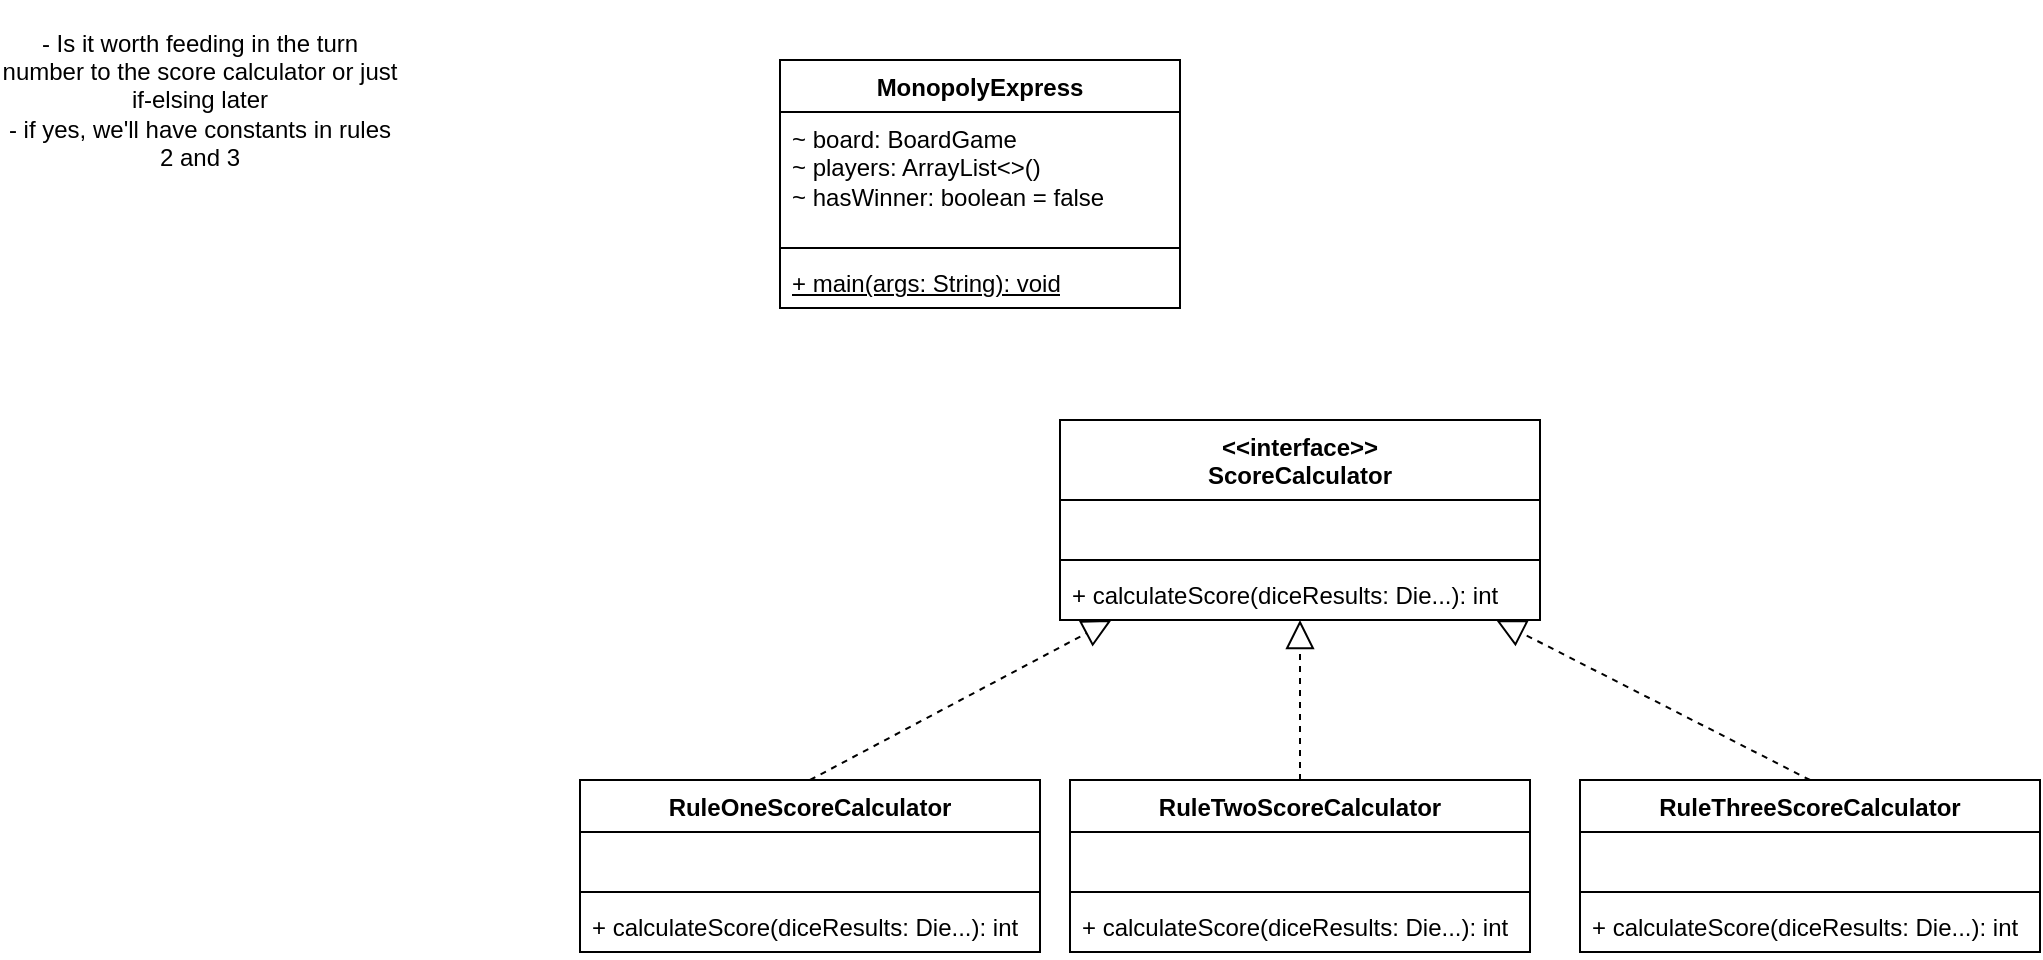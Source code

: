 <mxfile version="26.2.14">
  <diagram name="Page-1" id="lXsrAv_w0Vl0v3rfR3On">
    <mxGraphModel dx="1058" dy="547" grid="1" gridSize="10" guides="1" tooltips="1" connect="1" arrows="1" fold="1" page="1" pageScale="1" pageWidth="1100" pageHeight="850" math="0" shadow="0">
      <root>
        <mxCell id="0" />
        <mxCell id="1" parent="0" />
        <mxCell id="zLuKmudd83LoNQvqvblf-1" value="MonopolyExpress" style="swimlane;fontStyle=1;align=center;verticalAlign=top;childLayout=stackLayout;horizontal=1;startSize=26;horizontalStack=0;resizeParent=1;resizeParentMax=0;resizeLast=0;collapsible=1;marginBottom=0;whiteSpace=wrap;html=1;" vertex="1" parent="1">
          <mxGeometry x="470" y="280" width="200" height="124" as="geometry" />
        </mxCell>
        <mxCell id="zLuKmudd83LoNQvqvblf-2" value="~ board: BoardGame&lt;div&gt;~ players: ArrayList&amp;lt;&amp;gt;()&lt;/div&gt;&lt;div&gt;~ hasWinner: boolean = false&lt;/div&gt;" style="text;strokeColor=none;fillColor=none;align=left;verticalAlign=top;spacingLeft=4;spacingRight=4;overflow=hidden;rotatable=0;points=[[0,0.5],[1,0.5]];portConstraint=eastwest;whiteSpace=wrap;html=1;" vertex="1" parent="zLuKmudd83LoNQvqvblf-1">
          <mxGeometry y="26" width="200" height="64" as="geometry" />
        </mxCell>
        <mxCell id="zLuKmudd83LoNQvqvblf-3" value="" style="line;strokeWidth=1;fillColor=none;align=left;verticalAlign=middle;spacingTop=-1;spacingLeft=3;spacingRight=3;rotatable=0;labelPosition=right;points=[];portConstraint=eastwest;strokeColor=inherit;" vertex="1" parent="zLuKmudd83LoNQvqvblf-1">
          <mxGeometry y="90" width="200" height="8" as="geometry" />
        </mxCell>
        <mxCell id="zLuKmudd83LoNQvqvblf-4" value="&lt;u&gt;+ main(args: String): void&lt;/u&gt;" style="text;strokeColor=none;fillColor=none;align=left;verticalAlign=top;spacingLeft=4;spacingRight=4;overflow=hidden;rotatable=0;points=[[0,0.5],[1,0.5]];portConstraint=eastwest;whiteSpace=wrap;html=1;" vertex="1" parent="zLuKmudd83LoNQvqvblf-1">
          <mxGeometry y="98" width="200" height="26" as="geometry" />
        </mxCell>
        <mxCell id="zLuKmudd83LoNQvqvblf-11" value="&amp;lt;&amp;lt;interface&amp;gt;&amp;gt;&lt;div&gt;ScoreCalculator&lt;/div&gt;" style="swimlane;fontStyle=1;align=center;verticalAlign=top;childLayout=stackLayout;horizontal=1;startSize=40;horizontalStack=0;resizeParent=1;resizeParentMax=0;resizeLast=0;collapsible=1;marginBottom=0;whiteSpace=wrap;html=1;" vertex="1" parent="1">
          <mxGeometry x="610" y="460" width="240" height="100" as="geometry" />
        </mxCell>
        <mxCell id="zLuKmudd83LoNQvqvblf-12" value="&lt;br&gt;&lt;div&gt;&lt;br&gt;&lt;/div&gt;" style="text;strokeColor=none;fillColor=none;align=left;verticalAlign=top;spacingLeft=4;spacingRight=4;overflow=hidden;rotatable=0;points=[[0,0.5],[1,0.5]];portConstraint=eastwest;whiteSpace=wrap;html=1;" vertex="1" parent="zLuKmudd83LoNQvqvblf-11">
          <mxGeometry y="40" width="240" height="26" as="geometry" />
        </mxCell>
        <mxCell id="zLuKmudd83LoNQvqvblf-13" value="" style="line;strokeWidth=1;fillColor=none;align=left;verticalAlign=middle;spacingTop=-1;spacingLeft=3;spacingRight=3;rotatable=0;labelPosition=right;points=[];portConstraint=eastwest;strokeColor=inherit;" vertex="1" parent="zLuKmudd83LoNQvqvblf-11">
          <mxGeometry y="66" width="240" height="8" as="geometry" />
        </mxCell>
        <mxCell id="zLuKmudd83LoNQvqvblf-14" value="+ calculateScore(diceResults: Die...): int" style="text;strokeColor=none;fillColor=none;align=left;verticalAlign=top;spacingLeft=4;spacingRight=4;overflow=hidden;rotatable=0;points=[[0,0.5],[1,0.5]];portConstraint=eastwest;whiteSpace=wrap;html=1;" vertex="1" parent="zLuKmudd83LoNQvqvblf-11">
          <mxGeometry y="74" width="240" height="26" as="geometry" />
        </mxCell>
        <mxCell id="zLuKmudd83LoNQvqvblf-15" value="RuleOneScoreCalculator" style="swimlane;fontStyle=1;align=center;verticalAlign=top;childLayout=stackLayout;horizontal=1;startSize=26;horizontalStack=0;resizeParent=1;resizeParentMax=0;resizeLast=0;collapsible=1;marginBottom=0;whiteSpace=wrap;html=1;" vertex="1" parent="1">
          <mxGeometry x="370" y="640" width="230" height="86" as="geometry" />
        </mxCell>
        <mxCell id="zLuKmudd83LoNQvqvblf-16" value="&lt;br&gt;&lt;div&gt;&lt;br&gt;&lt;/div&gt;" style="text;strokeColor=none;fillColor=none;align=left;verticalAlign=top;spacingLeft=4;spacingRight=4;overflow=hidden;rotatable=0;points=[[0,0.5],[1,0.5]];portConstraint=eastwest;whiteSpace=wrap;html=1;" vertex="1" parent="zLuKmudd83LoNQvqvblf-15">
          <mxGeometry y="26" width="230" height="26" as="geometry" />
        </mxCell>
        <mxCell id="zLuKmudd83LoNQvqvblf-17" value="" style="line;strokeWidth=1;fillColor=none;align=left;verticalAlign=middle;spacingTop=-1;spacingLeft=3;spacingRight=3;rotatable=0;labelPosition=right;points=[];portConstraint=eastwest;strokeColor=inherit;" vertex="1" parent="zLuKmudd83LoNQvqvblf-15">
          <mxGeometry y="52" width="230" height="8" as="geometry" />
        </mxCell>
        <mxCell id="zLuKmudd83LoNQvqvblf-18" value="+ calculateScore(diceResults: Die...): int" style="text;strokeColor=none;fillColor=none;align=left;verticalAlign=top;spacingLeft=4;spacingRight=4;overflow=hidden;rotatable=0;points=[[0,0.5],[1,0.5]];portConstraint=eastwest;whiteSpace=wrap;html=1;" vertex="1" parent="zLuKmudd83LoNQvqvblf-15">
          <mxGeometry y="60" width="230" height="26" as="geometry" />
        </mxCell>
        <mxCell id="zLuKmudd83LoNQvqvblf-19" value="- Is it worth feeding in the turn number to the score calculator or just if-elsing later&lt;div&gt;- if yes, we&#39;ll have constants in rules 2 and 3&lt;/div&gt;" style="text;html=1;align=center;verticalAlign=middle;whiteSpace=wrap;rounded=0;" vertex="1" parent="1">
          <mxGeometry x="80" y="250" width="200" height="100" as="geometry" />
        </mxCell>
        <mxCell id="zLuKmudd83LoNQvqvblf-20" value="" style="endArrow=block;dashed=1;endFill=0;endSize=12;html=1;rounded=0;exitX=0.5;exitY=0;exitDx=0;exitDy=0;" edge="1" parent="1" source="zLuKmudd83LoNQvqvblf-15" target="zLuKmudd83LoNQvqvblf-11">
          <mxGeometry width="160" relative="1" as="geometry">
            <mxPoint x="510" y="630" as="sourcePoint" />
            <mxPoint x="670" y="630" as="targetPoint" />
          </mxGeometry>
        </mxCell>
        <mxCell id="zLuKmudd83LoNQvqvblf-21" value="RuleTwoScoreCalculator" style="swimlane;fontStyle=1;align=center;verticalAlign=top;childLayout=stackLayout;horizontal=1;startSize=26;horizontalStack=0;resizeParent=1;resizeParentMax=0;resizeLast=0;collapsible=1;marginBottom=0;whiteSpace=wrap;html=1;" vertex="1" parent="1">
          <mxGeometry x="615" y="640" width="230" height="86" as="geometry" />
        </mxCell>
        <mxCell id="zLuKmudd83LoNQvqvblf-22" value="&lt;br&gt;&lt;div&gt;&lt;br&gt;&lt;/div&gt;" style="text;strokeColor=none;fillColor=none;align=left;verticalAlign=top;spacingLeft=4;spacingRight=4;overflow=hidden;rotatable=0;points=[[0,0.5],[1,0.5]];portConstraint=eastwest;whiteSpace=wrap;html=1;" vertex="1" parent="zLuKmudd83LoNQvqvblf-21">
          <mxGeometry y="26" width="230" height="26" as="geometry" />
        </mxCell>
        <mxCell id="zLuKmudd83LoNQvqvblf-23" value="" style="line;strokeWidth=1;fillColor=none;align=left;verticalAlign=middle;spacingTop=-1;spacingLeft=3;spacingRight=3;rotatable=0;labelPosition=right;points=[];portConstraint=eastwest;strokeColor=inherit;" vertex="1" parent="zLuKmudd83LoNQvqvblf-21">
          <mxGeometry y="52" width="230" height="8" as="geometry" />
        </mxCell>
        <mxCell id="zLuKmudd83LoNQvqvblf-24" value="+ calculateScore(diceResults: Die...): int" style="text;strokeColor=none;fillColor=none;align=left;verticalAlign=top;spacingLeft=4;spacingRight=4;overflow=hidden;rotatable=0;points=[[0,0.5],[1,0.5]];portConstraint=eastwest;whiteSpace=wrap;html=1;" vertex="1" parent="zLuKmudd83LoNQvqvblf-21">
          <mxGeometry y="60" width="230" height="26" as="geometry" />
        </mxCell>
        <mxCell id="zLuKmudd83LoNQvqvblf-25" value="RuleThreeScoreCalculator" style="swimlane;fontStyle=1;align=center;verticalAlign=top;childLayout=stackLayout;horizontal=1;startSize=26;horizontalStack=0;resizeParent=1;resizeParentMax=0;resizeLast=0;collapsible=1;marginBottom=0;whiteSpace=wrap;html=1;" vertex="1" parent="1">
          <mxGeometry x="870" y="640" width="230" height="86" as="geometry" />
        </mxCell>
        <mxCell id="zLuKmudd83LoNQvqvblf-26" value="&lt;br&gt;&lt;div&gt;&lt;br&gt;&lt;/div&gt;" style="text;strokeColor=none;fillColor=none;align=left;verticalAlign=top;spacingLeft=4;spacingRight=4;overflow=hidden;rotatable=0;points=[[0,0.5],[1,0.5]];portConstraint=eastwest;whiteSpace=wrap;html=1;" vertex="1" parent="zLuKmudd83LoNQvqvblf-25">
          <mxGeometry y="26" width="230" height="26" as="geometry" />
        </mxCell>
        <mxCell id="zLuKmudd83LoNQvqvblf-27" value="" style="line;strokeWidth=1;fillColor=none;align=left;verticalAlign=middle;spacingTop=-1;spacingLeft=3;spacingRight=3;rotatable=0;labelPosition=right;points=[];portConstraint=eastwest;strokeColor=inherit;" vertex="1" parent="zLuKmudd83LoNQvqvblf-25">
          <mxGeometry y="52" width="230" height="8" as="geometry" />
        </mxCell>
        <mxCell id="zLuKmudd83LoNQvqvblf-28" value="+ calculateScore(diceResults: Die...): int" style="text;strokeColor=none;fillColor=none;align=left;verticalAlign=top;spacingLeft=4;spacingRight=4;overflow=hidden;rotatable=0;points=[[0,0.5],[1,0.5]];portConstraint=eastwest;whiteSpace=wrap;html=1;" vertex="1" parent="zLuKmudd83LoNQvqvblf-25">
          <mxGeometry y="60" width="230" height="26" as="geometry" />
        </mxCell>
        <mxCell id="zLuKmudd83LoNQvqvblf-29" value="" style="endArrow=block;dashed=1;endFill=0;endSize=12;html=1;rounded=0;exitX=0.5;exitY=0;exitDx=0;exitDy=0;" edge="1" parent="1" source="zLuKmudd83LoNQvqvblf-21" target="zLuKmudd83LoNQvqvblf-11">
          <mxGeometry width="160" relative="1" as="geometry">
            <mxPoint x="710" y="580" as="sourcePoint" />
            <mxPoint x="870" y="580" as="targetPoint" />
          </mxGeometry>
        </mxCell>
        <mxCell id="zLuKmudd83LoNQvqvblf-34" value="" style="endArrow=block;dashed=1;endFill=0;endSize=12;html=1;rounded=0;exitX=0.5;exitY=0;exitDx=0;exitDy=0;" edge="1" parent="1" source="zLuKmudd83LoNQvqvblf-25" target="zLuKmudd83LoNQvqvblf-11">
          <mxGeometry width="160" relative="1" as="geometry">
            <mxPoint x="710" y="580" as="sourcePoint" />
            <mxPoint x="870" y="580" as="targetPoint" />
          </mxGeometry>
        </mxCell>
      </root>
    </mxGraphModel>
  </diagram>
</mxfile>

